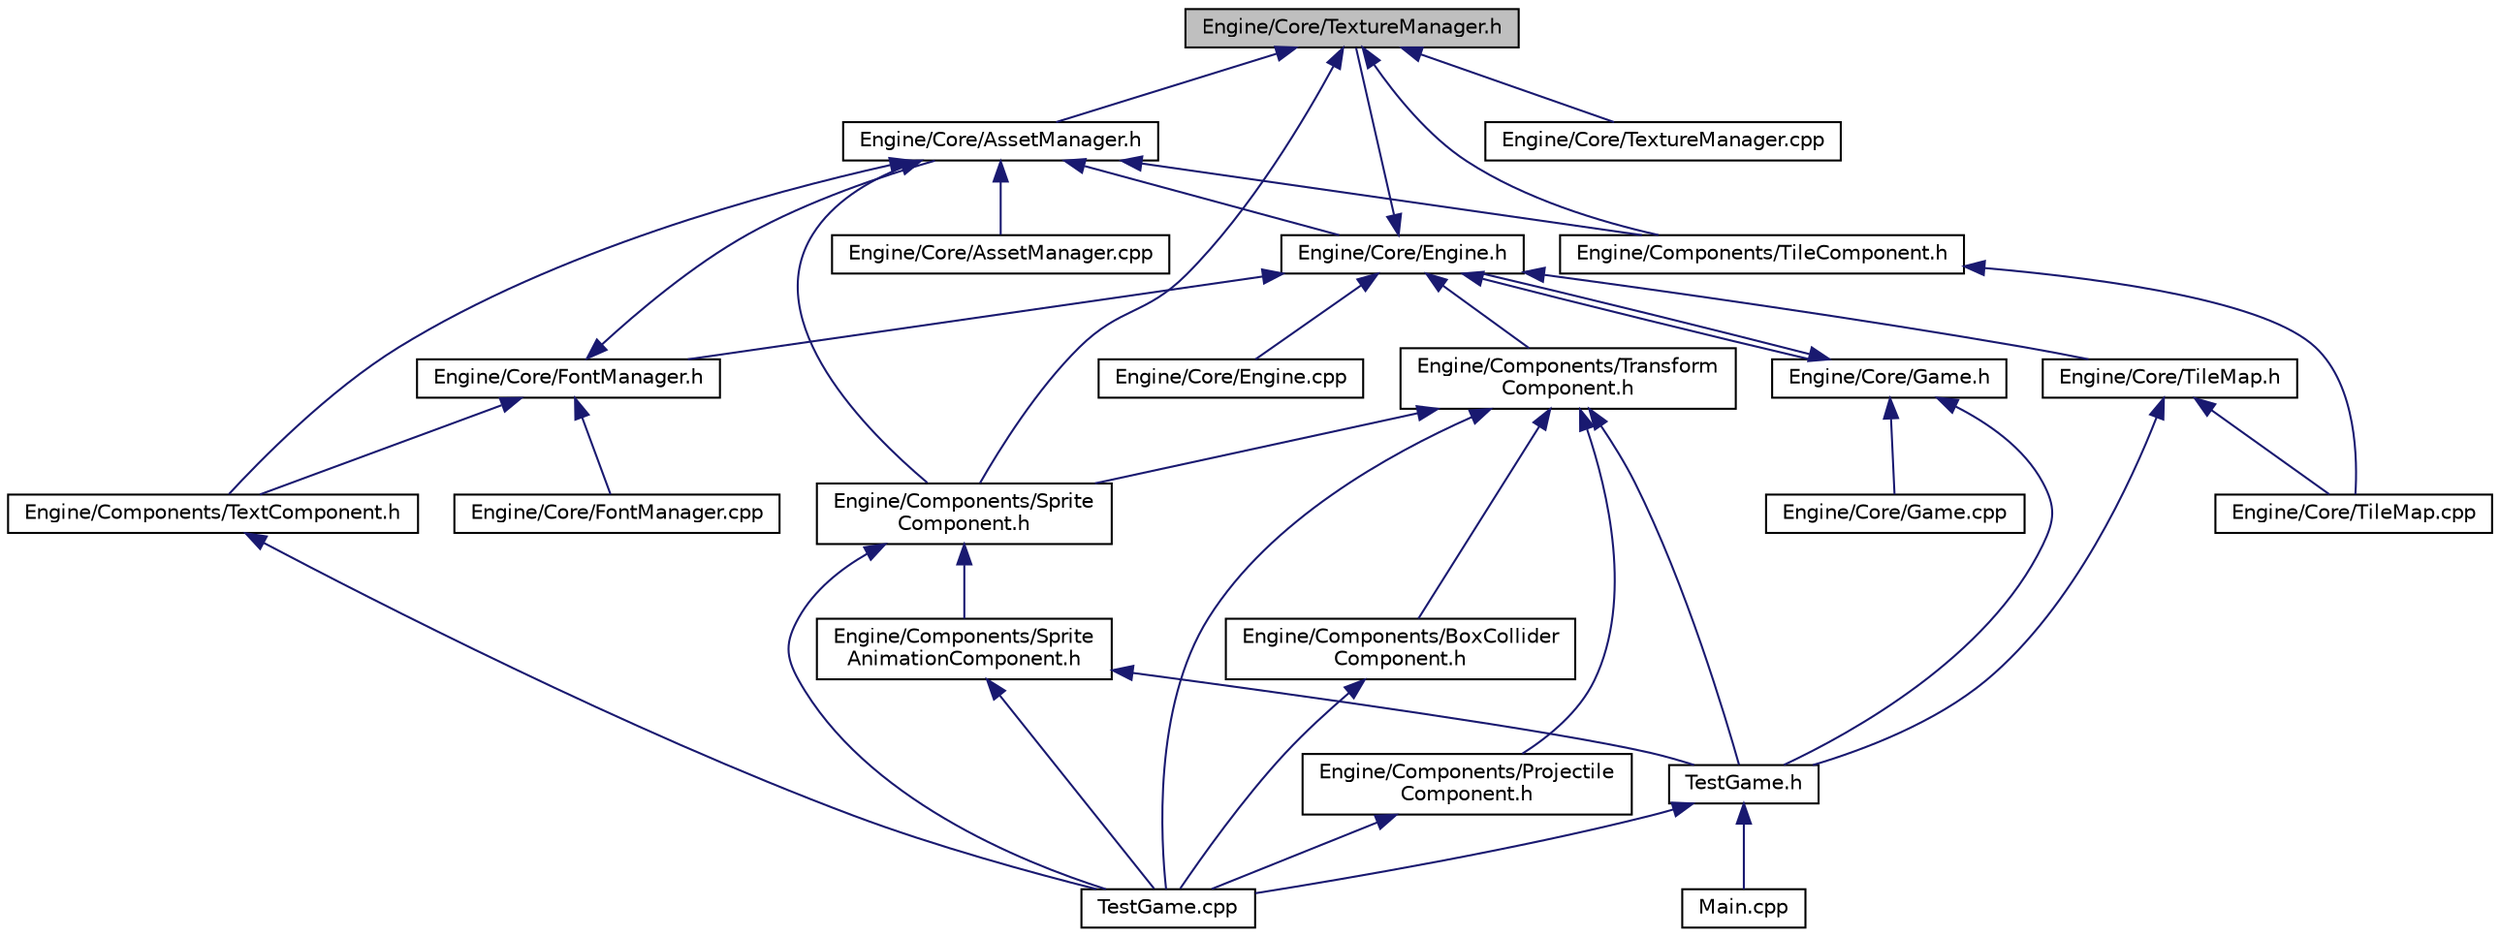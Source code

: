 digraph "Engine/Core/TextureManager.h"
{
  edge [fontname="Helvetica",fontsize="10",labelfontname="Helvetica",labelfontsize="10"];
  node [fontname="Helvetica",fontsize="10",shape=record];
  Node1 [label="Engine/Core/TextureManager.h",height=0.2,width=0.4,color="black", fillcolor="grey75", style="filled", fontcolor="black"];
  Node1 -> Node2 [dir="back",color="midnightblue",fontsize="10",style="solid",fontname="Helvetica"];
  Node2 [label="Engine/Core/AssetManager.h",height=0.2,width=0.4,color="black", fillcolor="white", style="filled",URL="$_asset_manager_8h.html"];
  Node2 -> Node3 [dir="back",color="midnightblue",fontsize="10",style="solid",fontname="Helvetica"];
  Node3 [label="Engine/Core/Engine.h",height=0.2,width=0.4,color="black", fillcolor="white", style="filled",URL="$_engine_8h.html"];
  Node3 -> Node4 [dir="back",color="midnightblue",fontsize="10",style="solid",fontname="Helvetica"];
  Node4 [label="Engine/Components/Transform\lComponent.h",height=0.2,width=0.4,color="black", fillcolor="white", style="filled",URL="$_transform_component_8h.html"];
  Node4 -> Node5 [dir="back",color="midnightblue",fontsize="10",style="solid",fontname="Helvetica"];
  Node5 [label="Engine/Components/BoxCollider\lComponent.h",height=0.2,width=0.4,color="black", fillcolor="white", style="filled",URL="$_box_collider_component_8h.html"];
  Node5 -> Node6 [dir="back",color="midnightblue",fontsize="10",style="solid",fontname="Helvetica"];
  Node6 [label="TestGame.cpp",height=0.2,width=0.4,color="black", fillcolor="white", style="filled",URL="$_test_game_8cpp.html"];
  Node4 -> Node7 [dir="back",color="midnightblue",fontsize="10",style="solid",fontname="Helvetica"];
  Node7 [label="Engine/Components/Projectile\lComponent.h",height=0.2,width=0.4,color="black", fillcolor="white", style="filled",URL="$_projectile_component_8h.html"];
  Node7 -> Node6 [dir="back",color="midnightblue",fontsize="10",style="solid",fontname="Helvetica"];
  Node4 -> Node8 [dir="back",color="midnightblue",fontsize="10",style="solid",fontname="Helvetica"];
  Node8 [label="Engine/Components/Sprite\lComponent.h",height=0.2,width=0.4,color="black", fillcolor="white", style="filled",URL="$_sprite_component_8h.html"];
  Node8 -> Node9 [dir="back",color="midnightblue",fontsize="10",style="solid",fontname="Helvetica"];
  Node9 [label="Engine/Components/Sprite\lAnimationComponent.h",height=0.2,width=0.4,color="black", fillcolor="white", style="filled",URL="$_sprite_animation_component_8h.html"];
  Node9 -> Node10 [dir="back",color="midnightblue",fontsize="10",style="solid",fontname="Helvetica"];
  Node10 [label="TestGame.h",height=0.2,width=0.4,color="black", fillcolor="white", style="filled",URL="$_test_game_8h.html"];
  Node10 -> Node11 [dir="back",color="midnightblue",fontsize="10",style="solid",fontname="Helvetica"];
  Node11 [label="Main.cpp",height=0.2,width=0.4,color="black", fillcolor="white", style="filled",URL="$_main_8cpp.html"];
  Node10 -> Node6 [dir="back",color="midnightblue",fontsize="10",style="solid",fontname="Helvetica"];
  Node9 -> Node6 [dir="back",color="midnightblue",fontsize="10",style="solid",fontname="Helvetica"];
  Node8 -> Node6 [dir="back",color="midnightblue",fontsize="10",style="solid",fontname="Helvetica"];
  Node4 -> Node10 [dir="back",color="midnightblue",fontsize="10",style="solid",fontname="Helvetica"];
  Node4 -> Node6 [dir="back",color="midnightblue",fontsize="10",style="solid",fontname="Helvetica"];
  Node3 -> Node1 [dir="back",color="midnightblue",fontsize="10",style="solid",fontname="Helvetica"];
  Node3 -> Node12 [dir="back",color="midnightblue",fontsize="10",style="solid",fontname="Helvetica"];
  Node12 [label="Engine/Core/FontManager.h",height=0.2,width=0.4,color="black", fillcolor="white", style="filled",URL="$_font_manager_8h.html"];
  Node12 -> Node2 [dir="back",color="midnightblue",fontsize="10",style="solid",fontname="Helvetica"];
  Node12 -> Node13 [dir="back",color="midnightblue",fontsize="10",style="solid",fontname="Helvetica"];
  Node13 [label="Engine/Components/TextComponent.h",height=0.2,width=0.4,color="black", fillcolor="white", style="filled",URL="$_text_component_8h.html"];
  Node13 -> Node6 [dir="back",color="midnightblue",fontsize="10",style="solid",fontname="Helvetica"];
  Node12 -> Node14 [dir="back",color="midnightblue",fontsize="10",style="solid",fontname="Helvetica"];
  Node14 [label="Engine/Core/FontManager.cpp",height=0.2,width=0.4,color="black", fillcolor="white", style="filled",URL="$_font_manager_8cpp.html"];
  Node3 -> Node15 [dir="back",color="midnightblue",fontsize="10",style="solid",fontname="Helvetica"];
  Node15 [label="Engine/Core/Game.h",height=0.2,width=0.4,color="black", fillcolor="white", style="filled",URL="$_game_8h.html"];
  Node15 -> Node3 [dir="back",color="midnightblue",fontsize="10",style="solid",fontname="Helvetica"];
  Node15 -> Node16 [dir="back",color="midnightblue",fontsize="10",style="solid",fontname="Helvetica"];
  Node16 [label="Engine/Core/Game.cpp",height=0.2,width=0.4,color="black", fillcolor="white", style="filled",URL="$_game_8cpp.html"];
  Node15 -> Node10 [dir="back",color="midnightblue",fontsize="10",style="solid",fontname="Helvetica"];
  Node3 -> Node17 [dir="back",color="midnightblue",fontsize="10",style="solid",fontname="Helvetica"];
  Node17 [label="Engine/Core/Engine.cpp",height=0.2,width=0.4,color="black", fillcolor="white", style="filled",URL="$_engine_8cpp.html"];
  Node3 -> Node18 [dir="back",color="midnightblue",fontsize="10",style="solid",fontname="Helvetica"];
  Node18 [label="Engine/Core/TileMap.h",height=0.2,width=0.4,color="black", fillcolor="white", style="filled",URL="$_tile_map_8h.html"];
  Node18 -> Node19 [dir="back",color="midnightblue",fontsize="10",style="solid",fontname="Helvetica"];
  Node19 [label="Engine/Core/TileMap.cpp",height=0.2,width=0.4,color="black", fillcolor="white", style="filled",URL="$_tile_map_8cpp.html"];
  Node18 -> Node10 [dir="back",color="midnightblue",fontsize="10",style="solid",fontname="Helvetica"];
  Node2 -> Node8 [dir="back",color="midnightblue",fontsize="10",style="solid",fontname="Helvetica"];
  Node2 -> Node13 [dir="back",color="midnightblue",fontsize="10",style="solid",fontname="Helvetica"];
  Node2 -> Node20 [dir="back",color="midnightblue",fontsize="10",style="solid",fontname="Helvetica"];
  Node20 [label="Engine/Components/TileComponent.h",height=0.2,width=0.4,color="black", fillcolor="white", style="filled",URL="$_tile_component_8h.html"];
  Node20 -> Node19 [dir="back",color="midnightblue",fontsize="10",style="solid",fontname="Helvetica"];
  Node2 -> Node21 [dir="back",color="midnightblue",fontsize="10",style="solid",fontname="Helvetica"];
  Node21 [label="Engine/Core/AssetManager.cpp",height=0.2,width=0.4,color="black", fillcolor="white", style="filled",URL="$_asset_manager_8cpp.html"];
  Node1 -> Node8 [dir="back",color="midnightblue",fontsize="10",style="solid",fontname="Helvetica"];
  Node1 -> Node20 [dir="back",color="midnightblue",fontsize="10",style="solid",fontname="Helvetica"];
  Node1 -> Node22 [dir="back",color="midnightblue",fontsize="10",style="solid",fontname="Helvetica"];
  Node22 [label="Engine/Core/TextureManager.cpp",height=0.2,width=0.4,color="black", fillcolor="white", style="filled",URL="$_texture_manager_8cpp.html"];
}
